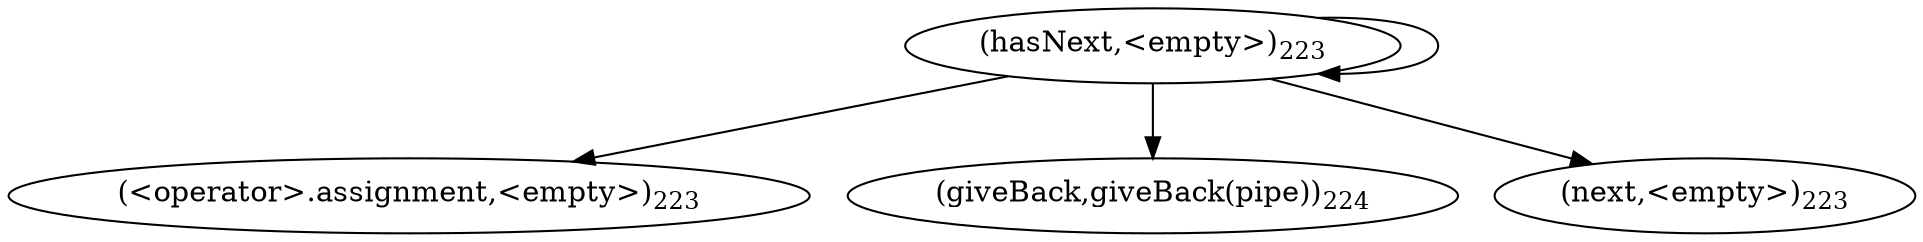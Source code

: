 digraph "reset" {  
"763" [label = <(hasNext,&lt;empty&gt;)<SUB>223</SUB>> ]
"767" [label = <(&lt;operator&gt;.assignment,&lt;empty&gt;)<SUB>223</SUB>> ]
"771" [label = <(giveBack,giveBack(pipe))<SUB>224</SUB>> ]
"769" [label = <(next,&lt;empty&gt;)<SUB>223</SUB>> ]
  "763" -> "763" 
  "763" -> "771" 
  "763" -> "769" 
  "763" -> "767" 
}
